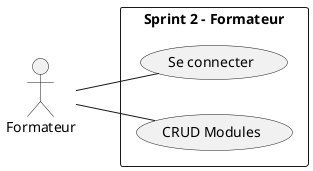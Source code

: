 @startuml
left to right direction
skinparam packageStyle rectangle

actor Formateur

rectangle "Sprint 2 - Formateur" {

  usecase "Se connecter"
  usecase "CRUD Modules"

  Formateur -- "Se connecter"
  Formateur -- "CRUD Modules"

}
@enduml